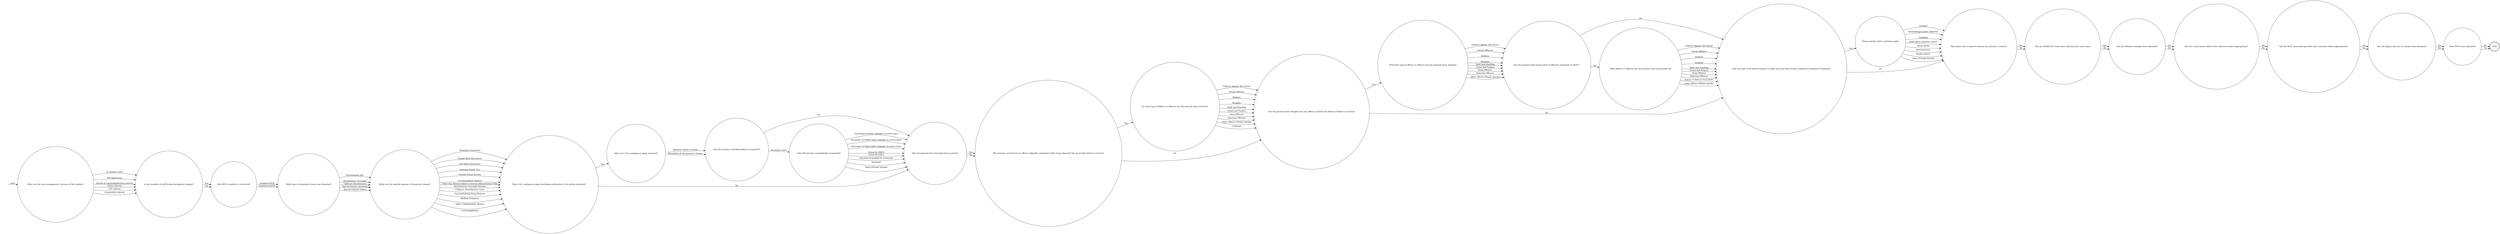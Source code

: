 digraph TEMPORARY_RELEASE_FAILURE {  rankdir=LR;
  node [shape = circle];
  START_NODE [label="", shape=none];
  START_NODE -> 59179 [label = "start"];
  END_NODE [label="END", shape="doublecircle"];
  59179 [label = "What was the main management outcome of the incident?"];
  59179 -> 59180 [label = "No further action"];
  59179 -> 59180 [label = "IEP Regression"];
  59179 -> 59180 [label = "Placed on report/adjudication referral"];
  59179 -> 59180 [label = "Police referral"];
  59179 -> 59180 [label = "CPS referral"];
  59179 -> 59180 [label = "Prosecution referral"];
  59180 [label = "Is any member of staff facing disciplinary charges?"];
  59180 -> 59181 [label = "Yes"];
  59180 -> 59181 [label = "No"];
  59181 [label = "Was ROTL standard or restricted?"];
  59181 -> 59182 [label = "Standard ROTL"];
  59181 -> 59182 [label = "Restricted ROTL"];
  59182 [label = "What type of temporary licence was breached?"];
  59182 -> 59183 [label = "Resettlement Day"];
  59182 -> 59183 [label = "Resettlement Overnight"];
  59182 -> 59183 [label = "Childcare Resettlement"];
  59182 -> 59183 [label = "Special Purpose (medical)"];
  59182 -> 59183 [label = "Special Purpose (other)"];
  59183 [label = "What was the specific purpose of temporary release?"];
  59183 -> 59184 [label = "Training or Education"];
  59183 -> 59184 [label = "Unpaid Work Placements"];
  59183 -> 59184 [label = "Paid Work Placements"];
  59183 -> 59184 [label = "Maintain Family Ties"];
  59183 -> 59184 [label = "Outside Prison Activity"];
  59183 -> 59184 [label = "Accommodation Related"];
  59183 -> 59184 [label = "Other Day Release linked to Sentence/Resettlement Plan"];
  59183 -> 59184 [label = "Resettlement Overnight Release"];
  59183 -> 59184 [label = "Childcare Resettlement Leave"];
  59183 -> 59184 [label = "Funeral/Visiting Dying Relative"];
  59183 -> 59184 [label = "Medical Treatment"];
  59183 -> 59184 [label = "Other Compassionate Reason"];
  59183 -> 59184 [label = "Court/Legal/Police"];
  59184 [label = "Were UAL contingency plans (including notification to the police) activated?"];
  59184 -> 59185 [label = "Yes"];
  59184 -> 59188 [label = "No"];
  59185 [label = "Why were UAL contingency plans activated?"];
  59185 -> 59186 [label = "Apparent failure to return"];
  59185 -> 59186 [label = "Revocation of the prisoner's licence"];
  59186 [label = "Has the prisoner surrendered/been recaptured?"];
  59186 -> 59187 [label = "Yes (Enter Date)"];
  59186 -> 59188 [label = "No"];
  59187 [label = "How did prisoner surrender/get recaptured?"];
  59187 -> 59188 [label = "Surrendered before midnight on return date"];
  59187 -> 59188 [label = "Surrender To HMPS (after midnight on return date)"];
  59187 -> 59188 [label = "Surrender To Police (after midnight on return date)"];
  59187 -> 59188 [label = "Arrest By HMPS"];
  59187 -> 59188 [label = "Arrest By Police"];
  59187 -> 59188 [label = "Admitted to hospital for treatment"];
  59187 -> 59188 [label = "Deceased"];
  59187 -> 59188 [label = "Other (Provide Details)"];
  59188 [label = "Was the prisoner late returning back to prison?"];
  59188 -> 59189 [label = "Yes"];
  59188 -> 59189 [label = "No"];
  59189 [label = "Was prisoner arrested for an offence allegedly committed whilst temp released? (do not include failure to return)?"];
  59189 -> 59190 [label = "Yes"];
  59189 -> 59191 [label = "No"];
  59190 [label = "For what type of offence or offences has the prisoner been arrested?"];
  59190 -> 59191 [label = "Violence Against The Person"];
  59190 -> 59191 [label = "Sexual Offences"];
  59190 -> 59191 [label = "Robbery"];
  59190 -> 59191 [label = "Burglary"];
  59190 -> 59191 [label = "Theft And Handling"];
  59190 -> 59191 [label = "Fraud And Forgery"];
  59190 -> 59191 [label = "Drug Offences"];
  59190 -> 59191 [label = "Motoring Offences"];
  59190 -> 59191 [label = "Other Offence (Please specify)"];
  59190 -> 59191 [label = "Unknown"];
  59191 [label = "Has the prisoner been charged with any offence (include the offence of failure to return)?"];
  59191 -> 59192 [label = "Yes"];
  59191 -> 59195 [label = "No"];
  59192 [label = "With what type of offence or offences has the prisoner been charged?"];
  59192 -> 59193 [label = "Violence Against The Person"];
  59192 -> 59193 [label = "Sexual Offences"];
  59192 -> 59193 [label = "Robbery"];
  59192 -> 59193 [label = "Burglary"];
  59192 -> 59193 [label = "Theft And Handling"];
  59192 -> 59193 [label = "Fraud And Forgery"];
  59192 -> 59193 [label = "Drug Offences"];
  59192 -> 59193 [label = "Motoring Offences"];
  59192 -> 59193 [label = "Other Offence (Please specify)"];
  59193 [label = "Has the prisoner been found guilty of offences committed on ROTL?"];
  59193 -> 59194 [label = "Yes"];
  59193 -> 59195 [label = "No"];
  59194 [label = "What offence or offences has the prisoner been found guilty of?"];
  59194 -> 59195 [label = "Violence Against The Person"];
  59194 -> 59195 [label = "Sexual Offences"];
  59194 -> 59195 [label = "Robbery"];
  59194 -> 59195 [label = "Burglary"];
  59194 -> 59195 [label = "Theft And Handling"];
  59194 -> 59195 [label = "Fraud And Forgery"];
  59194 -> 59195 [label = "Drug Offences"];
  59194 -> 59195 [label = "Motoring Offences"];
  59194 -> 59195 [label = "Failure To Return From ROTL"];
  59194 -> 59195 [label = "Other Offence (Please specify)"];
  59195 [label = "Was any part of the failure failing to comply with any other licence conditions (standard or bespoke)?"];
  59195 -> 59196 [label = "Yes"];
  59195 -> 59197 [label = "No"];
  59196 [label = "Please specify which conditions apply"];
  59196 -> 59197 [label = "Location"];
  59196 -> 59197 [label = "Alcohol/drugs (under influence)"];
  59196 -> 59197 [label = "Gambling"];
  59196 -> 59197 [label = "Finds (fill in separate report)"];
  59196 -> 59197 [label = "Social Media"];
  59196 -> 59197 [label = "Bad Behaviour"];
  59196 -> 59197 [label = "Media Contact"];
  59196 -> 59197 [label = "Other (Provide Details)"];
  59197 [label = "Was failure due to matters beyond the prisoner’s control?"];
  59197 -> 59198 [label = "Yes"];
  59197 -> 59198 [label = "No"];
  59198 [label = "Has the NOMS SFO team been informed (sfo cases only)?"];
  59198 -> 59199 [label = "Yes"];
  59198 -> 59199 [label = "No"];
  59199 [label = "Has the offender manager been informed?"];
  59199 -> 59200 [label = "Yes"];
  59199 -> 59200 [label = "No"];
  59200 [label = "Has the victim liaison officer been informed (where appropriate)?"];
  59200 -> 59201 [label = "Yes"];
  59200 -> 59201 [label = "No"];
  59201 [label = "Has the ROTL placement provider been informed (where appropriate)?"];
  59201 -> 59202 [label = "Yes"];
  59201 -> 59202 [label = "No"];
  59202 [label = "Has the deputy director of custody been informed?"];
  59202 -> 59203 [label = "Yes"];
  59202 -> 59203 [label = "No"];
  59203 [label = "Have PPCS been informed?"];
  59203 -> END_NODE [label = "Yes"];
  59203 -> END_NODE [label = "No"];
}
